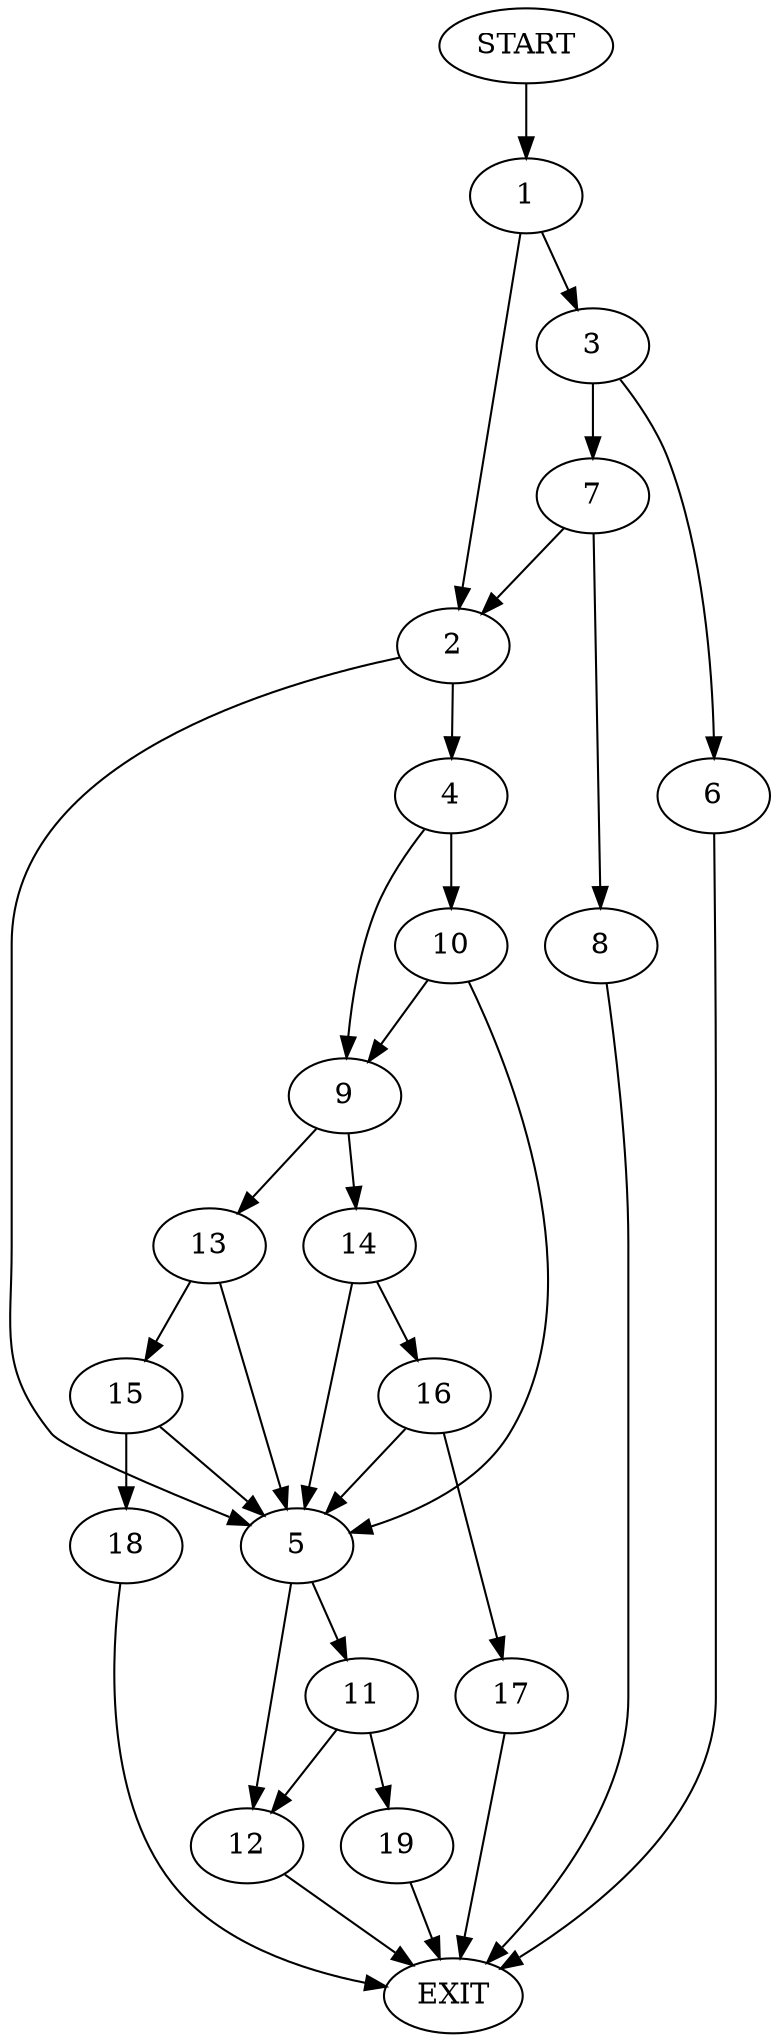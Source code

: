 digraph {
0 [label="START"]
20 [label="EXIT"]
0 -> 1
1 -> 2
1 -> 3
2 -> 4
2 -> 5
3 -> 6
3 -> 7
6 -> 20
7 -> 8
7 -> 2
8 -> 20
4 -> 9
4 -> 10
5 -> 11
5 -> 12
10 -> 9
10 -> 5
9 -> 13
9 -> 14
13 -> 5
13 -> 15
14 -> 16
14 -> 5
16 -> 17
16 -> 5
17 -> 20
15 -> 5
15 -> 18
18 -> 20
12 -> 20
11 -> 19
11 -> 12
19 -> 20
}
